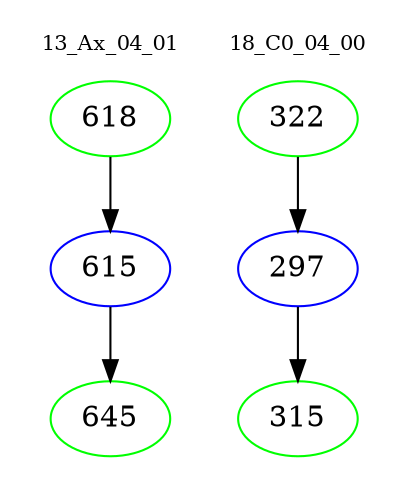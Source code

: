 digraph{
subgraph cluster_0 {
color = white
label = "13_Ax_04_01";
fontsize=10;
T0_618 [label="618", color="green"]
T0_618 -> T0_615 [color="black"]
T0_615 [label="615", color="blue"]
T0_615 -> T0_645 [color="black"]
T0_645 [label="645", color="green"]
}
subgraph cluster_1 {
color = white
label = "18_C0_04_00";
fontsize=10;
T1_322 [label="322", color="green"]
T1_322 -> T1_297 [color="black"]
T1_297 [label="297", color="blue"]
T1_297 -> T1_315 [color="black"]
T1_315 [label="315", color="green"]
}
}
